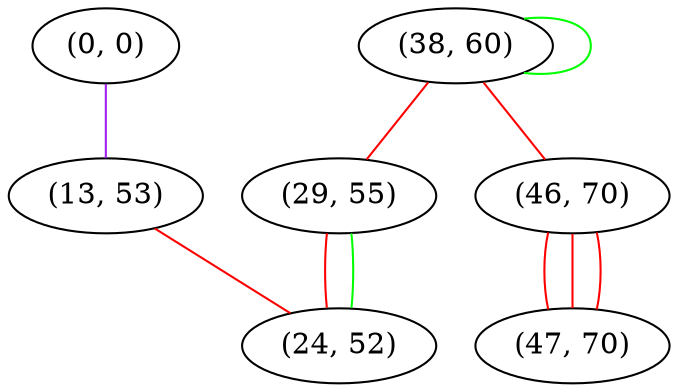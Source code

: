 graph "" {
"(0, 0)";
"(38, 60)";
"(46, 70)";
"(47, 70)";
"(29, 55)";
"(13, 53)";
"(24, 52)";
"(0, 0)" -- "(13, 53)"  [color=purple, key=0, weight=4];
"(38, 60)" -- "(38, 60)"  [color=green, key=0, weight=2];
"(38, 60)" -- "(29, 55)"  [color=red, key=0, weight=1];
"(38, 60)" -- "(46, 70)"  [color=red, key=0, weight=1];
"(46, 70)" -- "(47, 70)"  [color=red, key=0, weight=1];
"(46, 70)" -- "(47, 70)"  [color=red, key=1, weight=1];
"(46, 70)" -- "(47, 70)"  [color=red, key=2, weight=1];
"(29, 55)" -- "(24, 52)"  [color=red, key=0, weight=1];
"(29, 55)" -- "(24, 52)"  [color=green, key=1, weight=2];
"(13, 53)" -- "(24, 52)"  [color=red, key=0, weight=1];
}
